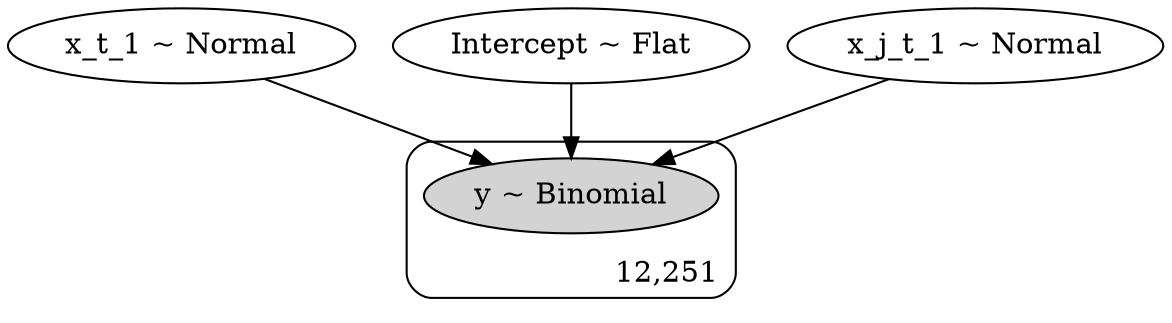 digraph {
	x_t_1 [label="x_t_1 ~ Normal"]
	Intercept [label="Intercept ~ Flat"]
	x_j_t_1 [label="x_j_t_1 ~ Normal"]
	subgraph "cluster12,251" {
		y [label="y ~ Binomial" style=filled]
		label="12,251" labeljust=r labelloc=b style=rounded
	}
	x_t_1 -> y
	Intercept -> y
	x_j_t_1 -> y
}
